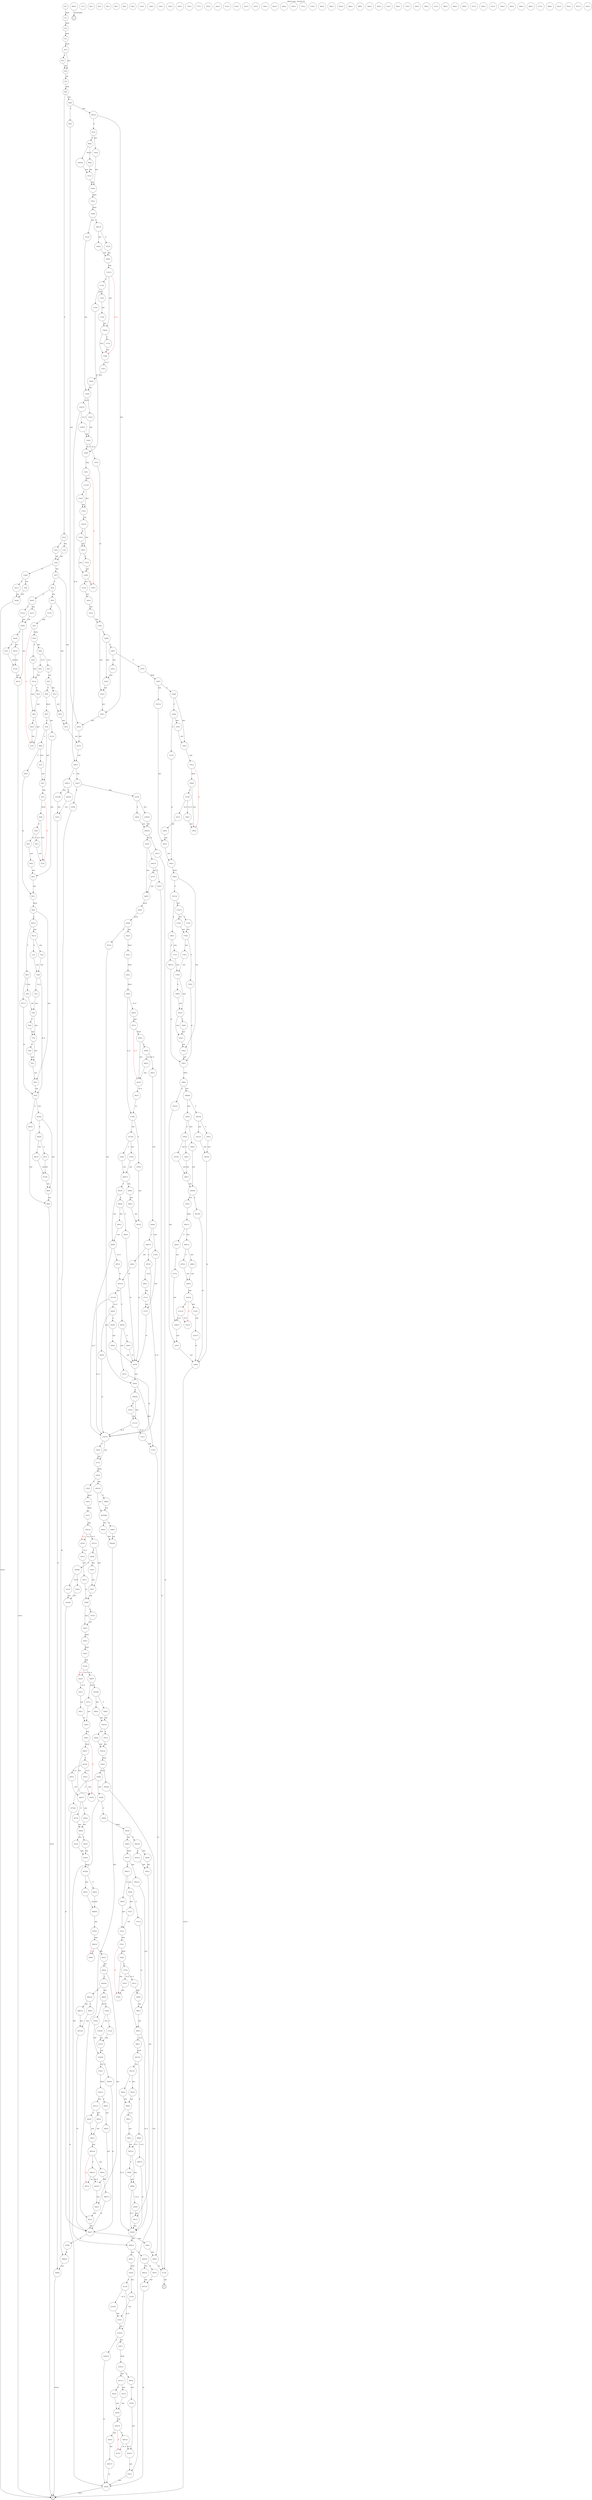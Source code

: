 digraph finite_state_machine {
    label = "allium.wasm - function 34"
    labelloc =  t
    labelfontsize = 16
    labelfontcolor = black
    labelfontname = "Helvetica"
    node [shape = doublecircle]; E U R ;
node [shape=circle, fontcolor=black, style="", label="0(1)"]0
node [shape=circle, fontcolor=black, style="", label="1(1)"]1
node [shape=circle, fontcolor=black, style="", label="2(1)"]2
node [shape=circle, fontcolor=black, style="", label="3(1)"]3
node [shape=circle, fontcolor=black, style="", label="4(10)"]4
node [shape=circle, fontcolor=black, style="", label="5(3)"]5
node [shape=circle, fontcolor=black, style="", label="6(2)"]6
node [shape=circle, fontcolor=black, style="", label="7(2)"]7
node [shape=circle, fontcolor=black, style="", label="8(4)"]8
node [shape=circle, fontcolor=black, style="", label="9(14)"]9
node [shape=circle, fontcolor=black, style="", label="10(2)"]10
node [shape=circle, fontcolor=black, style="", label="11(2)"]11
node [shape=circle, fontcolor=black, style="", label="12(9)"]12
node [shape=circle, fontcolor=black, style="", label="13(28)"]13
node [shape=circle, fontcolor=black, style="", label="14(11)"]14
node [shape=circle, fontcolor=black, style="", label="15(9)"]15
node [shape=circle, fontcolor=black, style="", label="16(26)"]16
node [shape=circle, fontcolor=black, style="", label="17(1)"]17
node [shape=circle, fontcolor=black, style="", label="18(7)"]18
node [shape=circle, fontcolor=black, style="", label="19(2)"]19
node [shape=circle, fontcolor=black, style="", label="20(91)"]20
node [shape=circle, fontcolor=black, style="", label="21(12)"]21
node [shape=circle, fontcolor=black, style="", label="22(11)"]22
node [shape=circle, fontcolor=black, style="", label="23(29)"]23
node [shape=circle, fontcolor=black, style="", label="24(20)"]24
node [shape=circle, fontcolor=black, style="", label="25(7)"]25
node [shape=circle, fontcolor=black, style="", label="26(12)"]26
node [shape=circle, fontcolor=black, style="", label="27(18)"]27
node [shape=circle, fontcolor=black, style="", label="28(12)"]28
node [shape=circle, fontcolor=black, style="", label="29(1)"]29
node [shape=circle, fontcolor=black, style="", label="30(5)"]30
node [shape=circle, fontcolor=black, style="", label="31(75)"]31
node [shape=circle, fontcolor=black, style="", label="32(1)"]32
node [shape=circle, fontcolor=black, style="", label="33(5)"]33
node [shape=circle, fontcolor=black, style="", label="34(3)"]34
node [shape=circle, fontcolor=black, style="", label="35(6)"]35
node [shape=circle, fontcolor=black, style="", label="36(1)"]36
node [shape=circle, fontcolor=black, style="", label="37(13)"]37
node [shape=circle, fontcolor=black, style="", label="38(3)"]38
node [shape=circle, fontcolor=black, style="", label="39(2)"]39
node [shape=circle, fontcolor=black, style="", label="40(3)"]40
node [shape=circle, fontcolor=black, style="", label="41(3)"]41
node [shape=circle, fontcolor=black, style="", label="42(1)"]42
node [shape=circle, fontcolor=black, style="", label="43(1)"]43
node [shape=circle, fontcolor=black, style="", label="44(7)"]44
node [shape=circle, fontcolor=black, style="", label="45(5)"]45
node [shape=circle, fontcolor=black, style="", label="46(7)"]46
node [shape=circle, fontcolor=black, style="", label="47(9)"]47
node [shape=circle, fontcolor=black, style="", label="48(9)"]48
node [shape=circle, fontcolor=black, style="", label="49(3)"]49
node [shape=circle, fontcolor=black, style="", label="50(1)"]50
node [shape=circle, fontcolor=black, style="", label="51(1)"]51
node [shape=circle, fontcolor=black, style="", label="52(1)"]52
node [shape=circle, fontcolor=black, style="", label="53(1)"]53
node [shape=circle, fontcolor=black, style="", label="54(9)"]54
node [shape=circle, fontcolor=black, style="", label="55(9)"]55
node [shape=circle, fontcolor=black, style="", label="56(1)"]56
node [shape=circle, fontcolor=black, style="", label="57(5)"]57
node [shape=circle, fontcolor=black, style="", label="58(1)"]58
node [shape=circle, fontcolor=black, style="", label="59(1)"]59
node [shape=circle, fontcolor=black, style="", label="60(5)"]60
node [shape=circle, fontcolor=black, style="", label="61(12)"]61
node [shape=circle, fontcolor=black, style="", label="62(1)"]62
node [shape=circle, fontcolor=black, style="", label="63(1)"]63
node [shape=circle, fontcolor=black, style="", label="64(2)"]64
node [shape=circle, fontcolor=black, style="", label="65(14)"]65
node [shape=circle, fontcolor=black, style="", label="66(7)"]66
node [shape=circle, fontcolor=black, style="", label="67(11)"]67
node [shape=circle, fontcolor=black, style="", label="68(1)"]68
node [shape=circle, fontcolor=black, style="", label="69(1)"]69
node [shape=circle, fontcolor=black, style="", label="70(13)"]70
node [shape=circle, fontcolor=black, style="", label="71(2)"]71
node [shape=circle, fontcolor=black, style="", label="72(2)"]72
node [shape=circle, fontcolor=black, style="", label="73(6)"]73
node [shape=circle, fontcolor=black, style="", label="74(1)"]74
node [shape=circle, fontcolor=black, style="", label="75(9)"]75
node [shape=circle, fontcolor=black, style="", label="76(9)"]76
node [shape=circle, fontcolor=black, style="", label="77(5)"]77
node [shape=circle, fontcolor=black, style="", label="78(9)"]78
node [shape=circle, fontcolor=black, style="", label="79(1)"]79
node [shape=circle, fontcolor=black, style="", label="80(1)"]80
node [shape=circle, fontcolor=black, style="", label="81(4)"]81
node [shape=circle, fontcolor=black, style="", label="82(23)"]82
node [shape=circle, fontcolor=black, style="", label="83(20)"]83
node [shape=circle, fontcolor=black, style="", label="84(20)"]84
node [shape=circle, fontcolor=black, style="", label="85(7)"]85
node [shape=circle, fontcolor=black, style="", label="86(12)"]86
node [shape=circle, fontcolor=black, style="", label="87(18)"]87
node [shape=circle, fontcolor=black, style="", label="88(9)"]88
node [shape=circle, fontcolor=black, style="", label="89(6)"]89
node [shape=circle, fontcolor=black, style="", label="90(1)"]90
node [shape=circle, fontcolor=black, style="", label="91(1)"]91
node [shape=circle, fontcolor=black, style="", label="92(1)"]92
node [shape=circle, fontcolor=black, style="", label="93(1)"]93
node [shape=circle, fontcolor=black, style="", label="94(4)"]94
node [shape=circle, fontcolor=black, style="", label="95(3)"]95
node [shape=circle, fontcolor=black, style="", label="96(12)"]96
node [shape=circle, fontcolor=black, style="", label="97(5)"]97
node [shape=circle, fontcolor=black, style="", label="98(4)"]98
node [shape=circle, fontcolor=black, style="", label="99(2)"]99
node [shape=circle, fontcolor=black, style="", label="100(52)"]100
node [shape=circle, fontcolor=black, style="", label="101(1)"]101
node [shape=circle, fontcolor=black, style="", label="102(2)"]102
node [shape=circle, fontcolor=black, style="", label="103(6)"]103
node [shape=circle, fontcolor=black, style="", label="104(1)"]104
node [shape=circle, fontcolor=black, style="", label="105(9)"]105
node [shape=circle, fontcolor=black, style="", label="106(13)"]106
node [shape=circle, fontcolor=black, style="", label="107(2)"]107
node [shape=circle, fontcolor=black, style="", label="108(2)"]108
node [shape=circle, fontcolor=black, style="", label="109(5)"]109
node [shape=circle, fontcolor=black, style="", label="110(11)"]110
node [shape=circle, fontcolor=black, style="", label="111(2)"]111
node [shape=circle, fontcolor=black, style="", label="112(4)"]112
node [shape=circle, fontcolor=black, style="", label="113(5)"]113
node [shape=circle, fontcolor=black, style="", label="114(1)"]114
node [shape=circle, fontcolor=black, style="", label="115(2)"]115
node [shape=circle, fontcolor=black, style="", label="116(22)"]116
node [shape=circle, fontcolor=black, style="", label="117(3)"]117
node [shape=circle, fontcolor=black, style="", label="118(6)"]118
node [shape=circle, fontcolor=black, style="", label="119(1)"]119
node [shape=circle, fontcolor=black, style="", label="120(2)"]120
node [shape=circle, fontcolor=black, style="", label="121(2)"]121
node [shape=circle, fontcolor=black, style="", label="122(5)"]122
node [shape=circle, fontcolor=black, style="", label="123(2)"]123
node [shape=circle, fontcolor=black, style="", label="124(13)"]124
node [shape=circle, fontcolor=black, style="", label="125(67)"]125
node [shape=circle, fontcolor=black, style="", label="126(2)"]126
node [shape=circle, fontcolor=black, style="", label="127(3)"]127
node [shape=circle, fontcolor=black, style="", label="128(1)"]128
node [shape=circle, fontcolor=black, style="", label="129(5)"]129
node [shape=circle, fontcolor=black, style="", label="130(1)"]130
node [shape=circle, fontcolor=black, style="", label="131(10)"]131
node [shape=circle, fontcolor=black, style="", label="132(5)"]132
node [shape=circle, fontcolor=black, style="", label="133(2)"]133
node [shape=circle, fontcolor=black, style="", label="134(10)"]134
node [shape=circle, fontcolor=black, style="", label="135(3)"]135
node [shape=circle, fontcolor=black, style="", label="136(3)"]136
node [shape=circle, fontcolor=black, style="", label="137(3)"]137
node [shape=circle, fontcolor=black, style="", label="138(2)"]138
node [shape=circle, fontcolor=black, style="", label="139(7)"]139
node [shape=circle, fontcolor=black, style="", label="140(1)"]140
node [shape=circle, fontcolor=black, style="", label="141(4)"]141
node [shape=circle, fontcolor=black, style="", label="142(2)"]142
node [shape=circle, fontcolor=black, style="", label="143(1)"]143
node [shape=circle, fontcolor=black, style="", label="144(2)"]144
node [shape=circle, fontcolor=black, style="", label="145(8)"]145
node [shape=circle, fontcolor=black, style="", label="146(7)"]146
node [shape=circle, fontcolor=black, style="", label="147(5)"]147
node [shape=circle, fontcolor=black, style="", label="148(7)"]148
node [shape=circle, fontcolor=black, style="", label="149(9)"]149
node [shape=circle, fontcolor=black, style="", label="150(9)"]150
node [shape=circle, fontcolor=black, style="", label="151(3)"]151
node [shape=circle, fontcolor=black, style="", label="152(1)"]152
node [shape=circle, fontcolor=black, style="", label="153(1)"]153
node [shape=circle, fontcolor=black, style="", label="154(1)"]154
node [shape=circle, fontcolor=black, style="", label="155(1)"]155
node [shape=circle, fontcolor=black, style="", label="156(9)"]156
node [shape=circle, fontcolor=black, style="", label="157(9)"]157
node [shape=circle, fontcolor=black, style="", label="158(1)"]158
node [shape=circle, fontcolor=black, style="", label="159(5)"]159
node [shape=circle, fontcolor=black, style="", label="160(1)"]160
node [shape=circle, fontcolor=black, style="", label="161(1)"]161
node [shape=circle, fontcolor=black, style="", label="162(5)"]162
node [shape=circle, fontcolor=black, style="", label="163(12)"]163
node [shape=circle, fontcolor=black, style="", label="164(1)"]164
node [shape=circle, fontcolor=black, style="", label="165(1)"]165
node [shape=circle, fontcolor=black, style="", label="166(2)"]166
node [shape=circle, fontcolor=black, style="", label="167(14)"]167
node [shape=circle, fontcolor=black, style="", label="168(7)"]168
node [shape=circle, fontcolor=black, style="", label="169(12)"]169
node [shape=circle, fontcolor=black, style="", label="170(1)"]170
node [shape=circle, fontcolor=black, style="", label="171(1)"]171
node [shape=circle, fontcolor=black, style="", label="172(13)"]172
node [shape=circle, fontcolor=black, style="", label="173(2)"]173
node [shape=circle, fontcolor=black, style="", label="174(2)"]174
node [shape=circle, fontcolor=black, style="", label="175(6)"]175
node [shape=circle, fontcolor=black, style="", label="176(3)"]176
node [shape=circle, fontcolor=black, style="", label="177(1)"]177
node [shape=circle, fontcolor=black, style="", label="178(1)"]178
node [shape=circle, fontcolor=black, style="", label="179(9)"]179
node [shape=circle, fontcolor=black, style="", label="180(9)"]180
node [shape=circle, fontcolor=black, style="", label="181(5)"]181
node [shape=circle, fontcolor=black, style="", label="182(9)"]182
node [shape=circle, fontcolor=black, style="", label="183(1)"]183
node [shape=circle, fontcolor=black, style="", label="184(3)"]184
node [shape=circle, fontcolor=black, style="", label="185(1)"]185
node [shape=circle, fontcolor=black, style="", label="186(4)"]186
node [shape=circle, fontcolor=black, style="", label="187(23)"]187
node [shape=circle, fontcolor=black, style="", label="188(26)"]188
node [shape=circle, fontcolor=black, style="", label="189(16)"]189
node [shape=circle, fontcolor=black, style="", label="190(7)"]190
node [shape=circle, fontcolor=black, style="", label="191(12)"]191
node [shape=circle, fontcolor=black, style="", label="192(18)"]192
node [shape=circle, fontcolor=black, style="", label="193(1)"]193
node [shape=circle, fontcolor=black, style="", label="194(5)"]194
node [shape=circle, fontcolor=black, style="", label="195(4)"]195
node [shape=circle, fontcolor=black, style="", label="196(2)"]196
node [shape=circle, fontcolor=black, style="", label="197(52)"]197
node [shape=circle, fontcolor=black, style="", label="198(1)"]198
node [shape=circle, fontcolor=black, style="", label="199(2)"]199
node [shape=circle, fontcolor=black, style="", label="200(29)"]200
node [shape=circle, fontcolor=black, style="", label="201(23)"]201
node [shape=circle, fontcolor=black, style="", label="202(1)"]202
node [shape=circle, fontcolor=black, style="", label="203(1)"]203
node [shape=circle, fontcolor=black, style="", label="204(11)"]204
node [shape=circle, fontcolor=black, style="", label="205(2)"]205
node [shape=circle, fontcolor=black, style="", label="206(11)"]206
node [shape=circle, fontcolor=black, style="", label="207(2)"]207
node [shape=circle, fontcolor=black, style="", label="208(2)"]208
node [shape=circle, fontcolor=black, style="", label="209(3)"]209
node [shape=circle, fontcolor=black, style="", label="210(14)"]210
node [shape=circle, fontcolor=black, style="", label="211(12)"]211
node [shape=circle, fontcolor=black, style="", label="212(3)"]212
node [shape=circle, fontcolor=black, style="", label="213(1)"]213
node [shape=circle, fontcolor=black, style="", label="214(1)"]214
node [shape=circle, fontcolor=black, style="", label="215(17)"]215
node [shape=circle, fontcolor=black, style="", label="216(1)"]216
node [shape=circle, fontcolor=black, style="", label="217(2)"]217
node [shape=circle, fontcolor=black, style="", label="218(27)"]218
node [shape=circle, fontcolor=black, style="", label="219(1)"]219
node [shape=circle, fontcolor=black, style="", label="220(6)"]220
node [shape=circle, fontcolor=black, style="", label="221(1)"]221
node [shape=circle, fontcolor=black, style="", label="222(1)"]222
node [shape=circle, fontcolor=black, style="", label="223(1)"]223
node [shape=circle, fontcolor=black, style="", label="224(1)"]224
node [shape=circle, fontcolor=black, style="", label="225(1)"]225
node [shape=circle, fontcolor=black, style="", label="226(1)"]226
node [shape=circle, fontcolor=black, style="", label="227(1)"]227
node [shape=circle, fontcolor=black, style="", label="228(7)"]228
node [shape=circle, fontcolor=black, style="", label="229(11)"]229
node [shape=circle, fontcolor=black, style="", label="230(30)"]230
node [shape=circle, fontcolor=black, style="", label="231(28)"]231
node [shape=circle, fontcolor=black, style="", label="232(1)"]232
node [shape=circle, fontcolor=black, style="", label="233(1)"]233
node [shape=circle, fontcolor=black, style="", label="234(7)"]234
node [shape=circle, fontcolor=black, style="", label="235(8)"]235
node [shape=circle, fontcolor=black, style="", label="236(1)"]236
node [shape=circle, fontcolor=black, style="", label="237(4)"]237
node [shape=circle, fontcolor=black, style="", label="238(4)"]238
node [shape=circle, fontcolor=black, style="", label="239(34)"]239
node [shape=circle, fontcolor=black, style="", label="240(16)"]240
node [shape=circle, fontcolor=black, style="", label="241(1)"]241
node [shape=circle, fontcolor=black, style="", label="242(1)"]242
node [shape=circle, fontcolor=black, style="", label="243(5)"]243
node [shape=circle, fontcolor=black, style="", label="244(14)"]244
node [shape=circle, fontcolor=black, style="", label="245(1)"]245
node [shape=circle, fontcolor=black, style="", label="246(1)"]246
node [shape=circle, fontcolor=black, style="", label="247(1)"]247
node [shape=circle, fontcolor=black, style="", label="248(5)"]248
node [shape=circle, fontcolor=black, style="", label="249(1)"]249
node [shape=circle, fontcolor=black, style="", label="250(6)"]250
node [shape=circle, fontcolor=black, style="", label="251(3)"]251
node [shape=circle, fontcolor=black, style="", label="252(1)"]252
node [shape=circle, fontcolor=black, style="", label="253(1)"]253
node [shape=circle, fontcolor=black, style="", label="254(1)"]254
node [shape=circle, fontcolor=black, style="", label="255(6)"]255
node [shape=circle, fontcolor=black, style="", label="256(3)"]256
node [shape=circle, fontcolor=black, style="", label="257(1)"]257
node [shape=circle, fontcolor=black, style="", label="258(7)"]258
node [shape=circle, fontcolor=black, style="", label="259(8)"]259
node [shape=circle, fontcolor=black, style="", label="260(1)"]260
node [shape=circle, fontcolor=black, style="", label="261(5)"]261
node [shape=circle, fontcolor=black, style="", label="262(1)"]262
node [shape=circle, fontcolor=black, style="", label="263(1)"]263
node [shape=circle, fontcolor=black, style="", label="264(1)"]264
node [shape=circle, fontcolor=black, style="", label="265(9)"]265
node [shape=circle, fontcolor=black, style="", label="266(12)"]266
node [shape=circle, fontcolor=black, style="", label="267(4)"]267
node [shape=circle, fontcolor=black, style="", label="268(1)"]268
node [shape=circle, fontcolor=black, style="", label="269(1)"]269
node [shape=circle, fontcolor=black, style="", label="270(1)"]270
node [shape=circle, fontcolor=black, style="", label="271(1)"]271
node [shape=circle, fontcolor=black, style="", label="272(3)"]272
node [shape=circle, fontcolor=black, style="", label="273(1)"]273
node [shape=circle, fontcolor=black, style="", label="274(1)"]274
node [shape=circle, fontcolor=black, style="", label="275(6)"]275
node [shape=circle, fontcolor=black, style="", label="276(2)"]276
node [shape=circle, fontcolor=black, style="", label="277(20)"]277
node [shape=circle, fontcolor=black, style="", label="278(2)"]278
node [shape=circle, fontcolor=black, style="", label="279(2)"]279
node [shape=circle, fontcolor=black, style="", label="280(17)"]280
node [shape=circle, fontcolor=black, style="", label="281(5)"]281
node [shape=circle, fontcolor=black, style="", label="282(8)"]282
node [shape=circle, fontcolor=black, style="", label="283(3)"]283
node [shape=circle, fontcolor=black, style="", label="284(1)"]284
node [shape=circle, fontcolor=black, style="", label="285(1)"]285
node [shape=circle, fontcolor=black, style="", label="286(6)"]286
node [shape=circle, fontcolor=black, style="", label="287(3)"]287
node [shape=circle, fontcolor=black, style="", label="288(1)"]288
node [shape=circle, fontcolor=black, style="", label="289(2)"]289
node [shape=circle, fontcolor=black, style="", label="290(1)"]290
node [shape=circle, fontcolor=black, style="", label="291(2)"]291
node [shape=circle, fontcolor=black, style="", label="292(1)"]292
node [shape=circle, fontcolor=black, style="", label="293(13)"]293
node [shape=circle, fontcolor=black, style="", label="294(4)"]294
node [shape=circle, fontcolor=black, style="", label="295(3)"]295
node [shape=circle, fontcolor=black, style="", label="296(1)"]296
node [shape=circle, fontcolor=black, style="", label="297(1)"]297
node [shape=circle, fontcolor=black, style="", label="298(1)"]298
node [shape=circle, fontcolor=black, style="", label="299(1)"]299
node [shape=circle, fontcolor=black, style="", label="300(1)"]300
node [shape=circle, fontcolor=black, style="", label="301(16)"]301
node [shape=circle, fontcolor=black, style="", label="302(9)"]302
node [shape=circle, fontcolor=black, style="", label="303(5)"]303
node [shape=circle, fontcolor=black, style="", label="304(5)"]304
node [shape=circle, fontcolor=black, style="", label="305(1)"]305
node [shape=circle, fontcolor=black, style="", label="306(2)"]306
node [shape=circle, fontcolor=black, style="", label="307(9)"]307
node [shape=circle, fontcolor=black, style="", label="308(4)"]308
node [shape=circle, fontcolor=black, style="", label="309(26)"]309
node [shape=circle, fontcolor=black, style="", label="310(3)"]310
node [shape=circle, fontcolor=black, style="", label="311(13)"]311
node [shape=circle, fontcolor=black, style="", label="312(1)"]312
node [shape=circle, fontcolor=black, style="", label="313(1)"]313
node [shape=circle, fontcolor=black, style="", label="314(1)"]314
node [shape=circle, fontcolor=black, style="", label="315(15)"]315
node [shape=circle, fontcolor=black, style="", label="316(5)"]316
node [shape=circle, fontcolor=black, style="", label="317(1)"]317
node [shape=circle, fontcolor=black, style="", label="318(5)"]318
node [shape=circle, fontcolor=black, style="", label="319(3)"]319
node [shape=circle, fontcolor=black, style="", label="320(1)"]320
node [shape=circle, fontcolor=black, style="", label="321(1)"]321
node [shape=circle, fontcolor=black, style="", label="322(12)"]322
node [shape=circle, fontcolor=black, style="", label="323(5)"]323
node [shape=circle, fontcolor=black, style="", label="324(1)"]324
node [shape=circle, fontcolor=black, style="", label="325(1)"]325
node [shape=circle, fontcolor=black, style="", label="326(1)"]326
node [shape=circle, fontcolor=black, style="", label="327(11)"]327
node [shape=circle, fontcolor=black, style="", label="328(8)"]328
node [shape=circle, fontcolor=black, style="", label="329(28)"]329
node [shape=circle, fontcolor=black, style="", label="330(2)"]330
node [shape=circle, fontcolor=black, style="", label="331(3)"]331
node [shape=circle, fontcolor=black, style="", label="332(29)"]332
node [shape=circle, fontcolor=black, style="", label="333(1)"]333
node [shape=circle, fontcolor=black, style="", label="334(1)"]334
node [shape=circle, fontcolor=black, style="", label="335(1)"]335
node [shape=circle, fontcolor=black, style="", label="336(6)"]336
node [shape=circle, fontcolor=black, style="", label="337(5)"]337
node [shape=circle, fontcolor=black, style="", label="338(7)"]338
node [shape=circle, fontcolor=black, style="", label="339(1)"]339
node [shape=circle, fontcolor=black, style="", label="340(1)"]340
node [shape=circle, fontcolor=black, style="", label="341(6)"]341
node [shape=circle, fontcolor=black, style="", label="342(5)"]342
node [shape=circle, fontcolor=black, style="", label="343(1)"]343
node [shape=circle, fontcolor=black, style="", label="344(1)"]344
node [shape=circle, fontcolor=black, style="", label="345(1)"]345
node [shape=circle, fontcolor=black, style="", label="346(7)"]346
node [shape=circle, fontcolor=black, style="", label="347(38)"]347
node [shape=circle, fontcolor=black, style="", label="348(2)"]348
node [shape=circle, fontcolor=black, style="", label="349(2)"]349
node [shape=circle, fontcolor=black, style="", label="350(10)"]350
node [shape=circle, fontcolor=black, style="", label="351(2)"]351
node [shape=circle, fontcolor=black, style="", label="352(2)"]352
node [shape=circle, fontcolor=black, style="", label="353(14)"]353
node [shape=circle, fontcolor=black, style="", label="354(4)"]354
node [shape=circle, fontcolor=black, style="", label="355(20)"]355
node [shape=circle, fontcolor=black, style="", label="356(6)"]356
node [shape=circle, fontcolor=black, style="", label="357(26)"]357
node [shape=circle, fontcolor=black, style="", label="358(1)"]358
node [shape=circle, fontcolor=black, style="", label="359(9)"]359
node [shape=circle, fontcolor=black, style="", label="360(9)"]360
node [shape=circle, fontcolor=black, style="", label="361(4)"]361
node [shape=circle, fontcolor=black, style="", label="362(10)"]362
node [shape=circle, fontcolor=black, style="", label="363(13)"]363
node [shape=circle, fontcolor=black, style="", label="364(9)"]364
node [shape=circle, fontcolor=black, style="", label="365(1)"]365
node [shape=circle, fontcolor=black, style="", label="366(5)"]366
node [shape=circle, fontcolor=black, style="", label="367(7)"]367
node [shape=circle, fontcolor=black, style="", label="368(11)"]368
node [shape=circle, fontcolor=black, style="", label="369(3)"]369
node [shape=circle, fontcolor=black, style="", label="370(6)"]370
node [shape=circle, fontcolor=black, style="", label="371(3)"]371
node [shape=circle, fontcolor=black, style="", label="372(1)"]372
node [shape=circle, fontcolor=black, style="", label="373(1)"]373
node [shape=circle, fontcolor=black, style="", label="374(1)"]374
node [shape=circle, fontcolor=black, style="", label="375(1)"]375
node [shape=circle, fontcolor=black, style="", label="376(9)"]376
node [shape=circle, fontcolor=black, style="", label="377(9)"]377
node [shape=circle, fontcolor=black, style="", label="378(1)"]378
node [shape=circle, fontcolor=black, style="", label="379(5)"]379
node [shape=circle, fontcolor=black, style="", label="380(1)"]380
node [shape=circle, fontcolor=black, style="", label="381(1)"]381
node [shape=circle, fontcolor=black, style="", label="382(5)"]382
node [shape=circle, fontcolor=black, style="", label="383(12)"]383
node [shape=circle, fontcolor=black, style="", label="384(1)"]384
node [shape=circle, fontcolor=black, style="", label="385(3)"]385
node [shape=circle, fontcolor=black, style="", label="386(1)"]386
node [shape=circle, fontcolor=black, style="", label="387(14)"]387
node [shape=circle, fontcolor=black, style="", label="388(6)"]388
node [shape=circle, fontcolor=black, style="", label="389(13)"]389
node [shape=circle, fontcolor=black, style="", label="390(1)"]390
node [shape=circle, fontcolor=black, style="", label="391(13)"]391
node [shape=circle, fontcolor=black, style="", label="392(2)"]392
node [shape=circle, fontcolor=black, style="", label="393(2)"]393
node [shape=circle, fontcolor=black, style="", label="394(6)"]394
node [shape=circle, fontcolor=black, style="", label="395(1)"]395
node [shape=circle, fontcolor=black, style="", label="396(1)"]396
node [shape=circle, fontcolor=black, style="", label="397(12)"]397
node [shape=circle, fontcolor=black, style="", label="398(9)"]398
node [shape=circle, fontcolor=black, style="", label="399(6)"]399
node [shape=circle, fontcolor=black, style="", label="400(9)"]400
node [shape=circle, fontcolor=black, style="", label="401(1)"]401
node [shape=circle, fontcolor=black, style="", label="402(9)"]402
node [shape=circle, fontcolor=black, style="", label="403(31)"]403
node [shape=circle, fontcolor=black, style="", label="404(16)"]404
node [shape=circle, fontcolor=black, style="", label="405(7)"]405
node [shape=circle, fontcolor=black, style="", label="406(12)"]406
node [shape=circle, fontcolor=black, style="", label="407(18)"]407
node [shape=circle, fontcolor=black, style="", label="408(1)"]408
node [shape=circle, fontcolor=black, style="", label="409(1)"]409
node [shape=circle, fontcolor=black, style="", label="410(5)"]410
node [shape=circle, fontcolor=black, style="", label="411(5)"]411
node [shape=circle, fontcolor=black, style="", label="412(53)"]412
node [shape=circle, fontcolor=black, style="", label="413(2)"]413
node [shape=circle, fontcolor=black, style="", label="414(1)"]414
node [shape=circle, fontcolor=black, style="", label="415(32)"]415
node [shape=circle, fontcolor=black, style="", label="416(23)"]416
node [shape=circle, fontcolor=black, style="", label="417(1)"]417
node [shape=circle, fontcolor=black, style="", label="418(1)"]418
node [shape=circle, fontcolor=black, style="", label="419(11)"]419
node [shape=circle, fontcolor=black, style="", label="420(2)"]420
node [shape=circle, fontcolor=black, style="", label="421(11)"]421
node [shape=circle, fontcolor=black, style="", label="422(2)"]422
node [shape=circle, fontcolor=black, style="", label="423(2)"]423
node [shape=circle, fontcolor=black, style="", label="424(3)"]424
node [shape=circle, fontcolor=black, style="", label="425(14)"]425
node [shape=circle, fontcolor=black, style="", label="426(12)"]426
node [shape=circle, fontcolor=black, style="", label="427(3)"]427
node [shape=circle, fontcolor=black, style="", label="428(1)"]428
node [shape=circle, fontcolor=black, style="", label="429(1)"]429
node [shape=circle, fontcolor=black, style="", label="430(17)"]430
node [shape=circle, fontcolor=black, style="", label="431(1)"]431
node [shape=circle, fontcolor=black, style="", label="432(2)"]432
node [shape=circle, fontcolor=black, style="", label="433(27)"]433
node [shape=circle, fontcolor=black, style="", label="434(1)"]434
node [shape=circle, fontcolor=black, style="", label="435(6)"]435
node [shape=circle, fontcolor=black, style="", label="436(1)"]436
node [shape=circle, fontcolor=black, style="", label="437(1)"]437
node [shape=circle, fontcolor=black, style="", label="438(3)"]438
node [shape=circle, fontcolor=black, style="", label="439(1)"]439
node [shape=circle, fontcolor=black, style="", label="440(7)"]440
node [shape=circle, fontcolor=black, style="", label="441(9)"]441
node [shape=circle, fontcolor=black, style="", label="442(1)"]442
node [shape=circle, fontcolor=black, style="", label="443(5)"]443
node [shape=circle, fontcolor=black, style="", label="444(1)"]444
node [shape=circle, fontcolor=black, style="", label="445(1)"]445
node [shape=circle, fontcolor=black, style="", label="446(17)"]446
node [shape=circle, fontcolor=black, style="", label="447(2)"]447
node [shape=circle, fontcolor=black, style="", label="448(2)"]448
node [shape=circle, fontcolor=black, style="", label="449(8)"]449
node [shape=circle, fontcolor=black, style="", label="450(3)"]450
node [shape=circle, fontcolor=black, style="", label="451(2)"]451
node [shape=circle, fontcolor=black, style="", label="452(4)"]452
node [shape=circle, fontcolor=black, style="", label="453(24)"]453
node [shape=circle, fontcolor=black, style="", label="454(2)"]454
node [shape=circle, fontcolor=black, style="", label="455(3)"]455
node [shape=circle, fontcolor=black, style="", label="456(65)"]456
node [shape=circle, fontcolor=black, style="", label="457(2)"]457
node [shape=circle, fontcolor=black, style="", label="458(13)"]458
node [shape=circle, fontcolor=black, style="", label="459(3)"]459
node [shape=circle, fontcolor=black, style="", label="460(1)"]460
node [shape=circle, fontcolor=black, style="", label="461(1)"]461
node [shape=circle, fontcolor=black, style="", label="462(4)"]462
node [shape=circle, fontcolor=black, style="", label="463(29)"]463
node [shape=circle, fontcolor=black, style="", label="464(16)"]464
node [shape=circle, fontcolor=black, style="", label="465(7)"]465
node [shape=circle, fontcolor=black, style="", label="466(12)"]466
node [shape=circle, fontcolor=black, style="", label="467(18)"]467
node [shape=circle, fontcolor=black, style="", label="468(1)"]468
node [shape=circle, fontcolor=black, style="", label="469(5)"]469
node [shape=circle, fontcolor=black, style="", label="470(4)"]470
node [shape=circle, fontcolor=black, style="", label="471(2)"]471
node [shape=circle, fontcolor=black, style="", label="472(52)"]472
node [shape=circle, fontcolor=black, style="", label="473(1)"]473
node [shape=circle, fontcolor=black, style="", label="474(2)"]474
node [shape=circle, fontcolor=black, style="", label="475(29)"]475
node [shape=circle, fontcolor=black, style="", label="476(23)"]476
node [shape=circle, fontcolor=black, style="", label="477(1)"]477
node [shape=circle, fontcolor=black, style="", label="478(1)"]478
node [shape=circle, fontcolor=black, style="", label="479(11)"]479
node [shape=circle, fontcolor=black, style="", label="480(2)"]480
node [shape=circle, fontcolor=black, style="", label="481(11)"]481
node [shape=circle, fontcolor=black, style="", label="482(2)"]482
node [shape=circle, fontcolor=black, style="", label="483(2)"]483
node [shape=circle, fontcolor=black, style="", label="484(3)"]484
node [shape=circle, fontcolor=black, style="", label="485(14)"]485
node [shape=circle, fontcolor=black, style="", label="486(12)"]486
node [shape=circle, fontcolor=black, style="", label="487(3)"]487
node [shape=circle, fontcolor=black, style="", label="488(1)"]488
node [shape=circle, fontcolor=black, style="", label="489(1)"]489
node [shape=circle, fontcolor=black, style="", label="490(17)"]490
node [shape=circle, fontcolor=black, style="", label="491(1)"]491
node [shape=circle, fontcolor=black, style="", label="492(2)"]492
node [shape=circle, fontcolor=black, style="", label="493(27)"]493
node [shape=circle, fontcolor=black, style="", label="494(1)"]494
node [shape=circle, fontcolor=black, style="", label="495(10)"]495
node [shape=circle, fontcolor=black, style="", label="496(5)"]496
node [shape=circle, fontcolor=black, style="", label="497(298)"]497
node [shape=circle, fontcolor=black, style="", label="498(2)"]498
node [shape=circle, fontcolor=black, style="", label="499(3)"]499
node [shape=circle, fontcolor=black, style="", label="500(29)"]500
node [shape=circle, fontcolor=black, style="", label="501(1)"]501
node [shape=circle, fontcolor=black, style="", label="502(7)"]502
node [shape=circle, fontcolor=black, style="", label="503(8)"]503
node [shape=circle, fontcolor=black, style="", label="504(1)"]504
node [shape=circle, fontcolor=black, style="", label="505(1)"]505
node [shape=circle, fontcolor=black, style="", label="506(5)"]506
node [shape=circle, fontcolor=black, style="", label="507(1)"]507
node [shape=circle, fontcolor=black, style="", label="508(23)"]508
node [shape=circle, fontcolor=black, style="", label="509(6)"]509
node [shape=circle, fontcolor=black, style="", label="510(1)"]510
node [shape=circle, fontcolor=black, style="", label="511(4)"]511
node [shape=circle, fontcolor=black, style="", label="E"]E
node [shape=circle, fontcolor=black, style="", label="R"]R
node [shape=circle, fontcolor=black, style="", label="U"]U
    0 -> 1[label="block"];
    1 -> 2[label="block"];
    2 -> 3[label="block"];
    3 -> 4[label="block"];
    4 -> 5[label="if"];
    4 -> 6[label="else"];
    5 -> 6[label="end"];
    6 -> 7[label="end"];
    7 -> 8[label="block"];
    8 -> 9[label="if"];
    8 -> 94[label="else"];
    9 -> 10[label="if"];
    9 -> 11[label="else"];
    10 -> 12[label="end"];
    11 -> 12[label="end"];
    12 -> 13[label="if"];
    12 -> 18[label="else"];
    13 -> 14[label="if"];
    13 -> 15[label="else"];
    14 -> 16[label="end"];
    15 -> 16[label="end"];
    16 -> R[label="return"];
    18 -> 19[label="if"];
    18 -> 93[label="else"];
    19 -> 20[label="if"];
    19 -> 30[label="else"];
    20 -> 21[label="if"];
    20 -> 22[label="else"];
    21 -> 23[label="end"];
    22 -> 23[label="end"];
    23 -> 24[label="if"];
    23 -> 28[label="else"];
    24 -> 25[label="if"];
    24 -> 26[label="else"];
    25 -> 27[label="end"];
    26 -> 27[label="end"];
    27 -> 28[label="end"];
    28 -> R[label="return"];
    30 -> 31[label="if"];
    30 -> 92[label="else"];
    31 -> 32[label="loop"];
    32 -> 33[label="block"];
    33 -> 34[label="if"];
    33 -> 35[label="else"];
    34 -> 37[label="end"];
    35 -> 36[label="~br_if"];
    35 -> 43[label="br_if"];
    36 -> 37[label="end"];
    37 -> 38[label="if"];
    37 -> 39[label="else"];
    38 -> 39[label="end"];
    39 -> 40[label="if"];
    39 -> 41[label="else"];
    40 -> 41[label="end"];
    41 -> 32[color="red" dir=back fontcolor="red" label="br"];
    43 -> 44[label="end"];
    44 -> 45[label="if"];
    44 -> 91[label="else"];
    45 -> 46[label="block"];
    46 -> 47[label="if"];
    46 -> 61[label="else"];
    47 -> 48[label="if"];
    47 -> 52[label="else"];
    48 -> 49[label="if"];
    48 -> 51[label="else"];
    49 -> 63[label="br"];
    51 -> 52[label="end"];
    52 -> 53[label="loop"];
    53 -> 54[label="block"];
    54 -> 55[label="if"];
    54 -> 57[label="else"];
    55 -> 56[label="~br_if"];
    55 -> 59[label="br_if"];
    56 -> 57[label="end"];
    57 -> 53[color="red" dir=back fontcolor="red" label="br"];
    59 -> 60[label="end"];
    60 -> 62[label="end"];
    61 -> 62[label="end"];
    62 -> 63[label="end"];
    63 -> 64[label="block"];
    64 -> 65[label="if"];
    64 -> 80[label="else"];
    65 -> 66[label="if"];
    65 -> 70[label="else"];
    66 -> 67[label="if"];
    66 -> 69[label="else"];
    67 -> 81[label="br"];
    69 -> 75[label="end"];
    70 -> 71[label="if"];
    70 -> 72[label="else"];
    71 -> 73[label="end"];
    72 -> 73[label="end"];
    73 -> 74[label="~br_if"];
    73 -> 81[label="br_if"];
    74 -> 75[label="end"];
    75 -> 76[label="if"];
    75 -> 77[label="else"];
    76 -> 77[label="end"];
    77 -> 78[label="if"];
    77 -> 79[label="else"];
    78 -> 79[label="end"];
    79 -> 80[label="end"];
    80 -> 81[label="end"];
    81 -> 82[label="if"];
    81 -> 83[label="else"];
    82 -> 89[label="end"];
    83 -> 84[label="if"];
    83 -> 88[label="else"];
    84 -> 85[label="if"];
    84 -> 86[label="else"];
    85 -> 87[label="end"];
    86 -> 87[label="end"];
    87 -> 88[label="end"];
    88 -> 89[label="end"];
    89 -> R[label="return"];
    91 -> 92[label="end"];
    92 -> 93[label="end"];
    93 -> 227[label="end"];
    94 -> 95[label="if"];
    94 -> 96[label="else"];
    95 -> 226[label="end"];
    96 -> 97[label="if"];
    96 -> 225[label="else"];
    97 -> 98[label="if"];
    97 -> 102[label="else"];
    98 -> 99[label="if"];
    98 -> 100[label="else"];
    99 -> 101[label="end"];
    100 -> 101[label="end"];
    101 -> 103[label="end"];
    102 -> 103[label="end"];
    103 -> 104[label="block"];
    104 -> 105[label="block"];
    105 -> 106[label="if"];
    105 -> 121[label="else"];
    106 -> 107[label="if"];
    106 -> 108[label="else"];
    107 -> 109[label="end"];
    108 -> 109[label="end"];
    109 -> 110[label="loop"];
    110 -> 111[label="if"];
    110 -> 116[label="else"];
    111 -> 112[label="if"];
    111 -> 113[label="else"];
    112 -> 115[label="end"];
    113 -> 129[label="br"];
    115 -> 116[label="end"];
    116 -> 117[label="if"];
    116 -> 118[label="else"];
    117 -> 118[label="end"];
    118 -> 119[label="~br_if"];
    118 -> 110[color="red" dir=back fontcolor="red" label="br_if"];
    119 -> 120[label="end"];
    120 -> 122[label="end"];
    121 -> 122[label="end"];
    122 -> 123[label="if"];
    122 -> 124[label="else"];
    123 -> 126[label="end"];
    124 -> 125[label="~br_if"];
    124 -> 228[label="br_if"];
    125 -> 126[label="end"];
    126 -> 127[label="~br_if"];
    126 -> 129[label="br_if"];
    127 -> 144[label="br"];
    129 -> 130[label="loop"];
    130 -> 131[label="block"];
    131 -> 132[label="if"];
    131 -> 133[label="else"];
    132 -> 133[label="end"];
    133 -> 134[label="end"];
    134 -> 135[label="if"];
    134 -> 136[label="else"];
    135 -> 136[label="end"];
    136 -> 137[label="if"];
    136 -> 138[label="else"];
    137 -> 138[label="end"];
    138 -> 139[label="if"];
    138 -> 141[label="else"];
    139 -> 130[color="red" dir=back fontcolor="red" label="br"];
    141 -> 142[label="end"];
    142 -> 143[label="end"];
    143 -> 144[label="end"];
    144 -> 145[label="if"];
    144 -> 224[label="else"];
    145 -> 146[label="if"];
    145 -> 223[label="else"];
    146 -> 147[label="if"];
    146 -> 222[label="else"];
    147 -> 148[label="block"];
    148 -> 149[label="if"];
    148 -> 163[label="else"];
    149 -> 150[label="if"];
    149 -> 154[label="else"];
    150 -> 151[label="if"];
    150 -> 153[label="else"];
    151 -> 165[label="br"];
    153 -> 154[label="end"];
    154 -> 155[label="loop"];
    155 -> 156[label="block"];
    156 -> 157[label="if"];
    156 -> 159[label="else"];
    157 -> 158[label="~br_if"];
    157 -> 161[label="br_if"];
    158 -> 159[label="end"];
    159 -> 155[color="red" dir=back fontcolor="red" label="br"];
    161 -> 162[label="end"];
    162 -> 164[label="end"];
    163 -> 164[label="end"];
    164 -> 165[label="end"];
    165 -> 166[label="block"];
    166 -> 167[label="if"];
    166 -> 184[label="else"];
    167 -> 168[label="if"];
    167 -> 172[label="else"];
    168 -> 169[label="if"];
    168 -> 171[label="else"];
    169 -> 185[label="br"];
    171 -> 179[label="end"];
    172 -> 173[label="if"];
    172 -> 174[label="else"];
    173 -> 175[label="end"];
    174 -> 175[label="end"];
    175 -> 176[label="if"];
    175 -> 178[label="else"];
    176 -> 185[label="br"];
    178 -> 179[label="end"];
    179 -> 180[label="if"];
    179 -> 181[label="else"];
    180 -> 181[label="end"];
    181 -> 182[label="if"];
    181 -> 183[label="else"];
    182 -> 183[label="end"];
    183 -> 184[label="end"];
    184 -> 185[label="end"];
    185 -> 186[label="block"];
    186 -> 187[label="if"];
    186 -> 188[label="else"];
    187 -> 219[label="end"];
    188 -> 189[label="if"];
    188 -> 194[label="else"];
    189 -> 190[label="if"];
    189 -> 191[label="else"];
    190 -> 192[label="end"];
    191 -> 192[label="end"];
    192 -> 220[label="br"];
    194 -> 195[label="if"];
    194 -> 199[label="else"];
    195 -> 196[label="if"];
    195 -> 197[label="else"];
    196 -> 198[label="end"];
    197 -> 198[label="end"];
    198 -> 200[label="end"];
    199 -> 200[label="end"];
    200 -> 201[label="if"];
    200 -> 203[label="else"];
    201 -> 220[label="br"];
    203 -> 204[label="block"];
    204 -> 205[label="if"];
    204 -> 206[label="else"];
    205 -> 217[label="end"];
    206 -> 207[label="if"];
    206 -> 208[label="else"];
    207 -> 209[label="end"];
    208 -> 209[label="end"];
    209 -> 210[label="loop"];
    210 -> 211[label="if"];
    210 -> 214[label="else"];
    211 -> 212[label="~br_if"];
    211 -> 218[label="br_if"];
    212 -> 210[color="red" dir=back fontcolor="red" label="br"];
    214 -> 215[label="end"];
    215 -> 220[label="br"];
    217 -> 218[label="end"];
    218 -> 219[label="end"];
    219 -> 220[label="end"];
    220 -> R[label="return"];
    222 -> 223[label="end"];
    223 -> 224[label="end"];
    224 -> 225[label="end"];
    225 -> 226[label="end"];
    226 -> 227[label="end"];
    227 -> 228[label="end"];
    228 -> 229[label="if"];
    228 -> 234[label="else"];
    229 -> 230[label="if"];
    229 -> 231[label="else"];
    230 -> 232[label="end"];
    231 -> 232[label="end"];
    232 -> 509[label="br"];
    234 -> 235[label="if"];
    234 -> 237[label="else"];
    235 -> 508[label="br"];
    237 -> 238[label="if"];
    237 -> 239[label="else"];
    238 -> 240[label="end"];
    239 -> 240[label="end"];
    240 -> 241[label="if"];
    240 -> 243[label="else"];
    241 -> 511[label="br"];
    243 -> 244[label="if"];
    243 -> 248[label="else"];
    244 -> 245[label="if"];
    244 -> 247[label="else"];
    245 -> 511[label="br"];
    247 -> 248[label="end"];
    248 -> 249[label="block"];
    249 -> 250[label="block"];
    250 -> 251[label="if"];
    250 -> 252[label="else"];
    251 -> 308[label="end"];
    252 -> 253[label="block"];
    253 -> 254[label="block"];
    254 -> 255[label="block"];
    255 -> 256[label="~br_if"];
    255 -> 275[label="br_if"];
    256 -> 257[label="loop"];
    257 -> 258[label="block"];
    258 -> 259[label="if"];
    258 -> 261[label="else"];
    259 -> 260[label="~br_if"];
    259 -> 264[label="br_if"];
    260 -> 261[label="end"];
    261 -> 262[label="~br_if"];
    261 -> 257[color="red" dir=back fontcolor="red" label="br_if"];
    262 -> 275[label="br"];
    264 -> 265[label="end"];
    265 -> 266[label="if"];
    265 -> 272[label="else"];
    266 -> 267[label="if"];
    266 -> 269[label="else"];
    267 -> 268[label="~br_if"];
    267 -> 315[label="br_if"];
    268 -> 271[label="end"];
    269 -> 293[label="br"];
    271 -> 273[label="end"];
    272 -> 273[label="end"];
    273 -> 307[label="br"];
    275 -> 276[label="if"];
    275 -> 277[label="else"];
    276 -> 291[label="end"];
    277 -> 278[label="if"];
    277 -> 279[label="else"];
    278 -> 280[label="end"];
    279 -> 280[label="end"];
    280 -> 281[label="if"];
    280 -> 289[label="else"];
    281 -> 282[label="if"];
    281 -> 286[label="else"];
    282 -> 283[label="if"];
    282 -> 285[label="else"];
    283 -> 307[label="br"];
    285 -> 286[label="end"];
    286 -> 287[label="~br_if"];
    286 -> 315[label="br_if"];
    287 -> 293[label="br"];
    289 -> 290[label="end"];
    290 -> 291[label="end"];
    291 -> 307[label="br"];
    293 -> 294[label="if"];
    293 -> 301[label="else"];
    294 -> 295[label="if"];
    294 -> 297[label="else"];
    295 -> 307[label="br"];
    297 -> 315[label="br"];
    299 -> U[label="unreachable"];
    301 -> 302[label="~br_if"];
    301 -> 315[label="br_if"];
    302 -> 303[label="if"];
    302 -> 304[label="else"];
    303 -> 306[label="end"];
    304 -> 315[label="br"];
    306 -> 307[label="end"];
    307 -> 308[label="end"];
    308 -> 309[label="if"];
    308 -> 313[label="else"];
    309 -> 310[label="if"];
    309 -> 311[label="else"];
    310 -> 311[label="end"];
    311 -> 312[label="~br_if"];
    311 -> 315[label="br_if"];
    312 -> 313[label="end"];
    313 -> 506[label="br"];
    315 -> 316[label="if"];
    315 -> 317[label="else"];
    316 -> 317[label="end"];
    317 -> 318[label="block"];
    318 -> 319[label="if"];
    318 -> 495[label="else"];
    319 -> 320[label="block"];
    320 -> 321[label="block"];
    321 -> 322[label="loop"];
    322 -> 323[label="~br_if"];
    322 -> 327[label="br_if"];
    323 -> 324[label="~br_if"];
    323 -> 322[color="red" dir=back fontcolor="red" label="br_if"];
    324 -> 325[label="end"];
    325 -> 336[label="br"];
    327 -> 328[label="if"];
    327 -> 335[label="else"];
    328 -> 329[label="if"];
    328 -> 334[label="else"];
    329 -> 330[label="if"];
    329 -> 331[label="else"];
    330 -> 332[label="end"];
    331 -> 332[label="end"];
    332 -> 502[label="br"];
    334 -> 335[label="end"];
    335 -> 336[label="end"];
    336 -> 337[label="if"];
    336 -> 338[label="else"];
    337 -> 338[label="end"];
    338 -> 339[label="block"];
    339 -> 340[label="block"];
    340 -> 341[label="loop"];
    341 -> 342[label="~br_if"];
    341 -> 346[label="br_if"];
    342 -> 343[label="~br_if"];
    342 -> 341[color="red" dir=back fontcolor="red" label="br_if"];
    343 -> 344[label="end"];
    344 -> 438[label="br"];
    346 -> 347[label="if"];
    346 -> 437[label="else"];
    347 -> 348[label="if"];
    347 -> 349[label="else"];
    348 -> 350[label="end"];
    349 -> 350[label="end"];
    350 -> 351[label="if"];
    350 -> 352[label="else"];
    351 -> 353[label="end"];
    352 -> 353[label="end"];
    353 -> 354[label="block"];
    354 -> 355[label="if"];
    354 -> 356[label="else"];
    355 -> 434[label="end"];
    356 -> 357[label="if"];
    356 -> 359[label="else"];
    357 -> 435[label="br"];
    359 -> 360[label="if"];
    359 -> 403[label="else"];
    360 -> 361[label="block"];
    361 -> 362[label="if"];
    361 -> 366[label="else"];
    362 -> 363[label="if"];
    362 -> 364[label="else"];
    363 -> 365[label="end"];
    364 -> 365[label="end"];
    365 -> 401[label="end"];
    366 -> 367[label="block"];
    367 -> 368[label="if"];
    367 -> 383[label="else"];
    368 -> 369[label="if"];
    368 -> 370[label="else"];
    369 -> 374[label="end"];
    370 -> 371[label="if"];
    370 -> 373[label="else"];
    371 -> 385[label="br"];
    373 -> 374[label="end"];
    374 -> 375[label="loop"];
    375 -> 376[label="block"];
    376 -> 377[label="if"];
    376 -> 379[label="else"];
    377 -> 378[label="~br_if"];
    377 -> 381[label="br_if"];
    378 -> 379[label="end"];
    379 -> 375[color="red" dir=back fontcolor="red" label="br"];
    381 -> 382[label="end"];
    382 -> 384[label="end"];
    383 -> 384[label="end"];
    384 -> 385[label="end"];
    385 -> 386[label="~br_if"];
    385 -> 402[label="br_if"];
    386 -> 387[label="block"];
    387 -> 388[label="if"];
    387 -> 391[label="else"];
    388 -> 389[label="~br_if"];
    388 -> 397[label="br_if"];
    389 -> 402[label="br"];
    391 -> 392[label="if"];
    391 -> 393[label="else"];
    392 -> 394[label="end"];
    393 -> 394[label="end"];
    394 -> 395[label="~br_if"];
    394 -> 402[label="br_if"];
    395 -> 396[label="end"];
    396 -> 397[label="end"];
    397 -> 398[label="if"];
    397 -> 399[label="else"];
    398 -> 399[label="end"];
    399 -> 400[label="~br_if"];
    399 -> 402[label="br_if"];
    400 -> 401[label="end"];
    401 -> 402[label="end"];
    402 -> 403[label="end"];
    403 -> 404[label="if"];
    403 -> 409[label="else"];
    404 -> 405[label="if"];
    404 -> 406[label="else"];
    405 -> 407[label="end"];
    406 -> 407[label="end"];
    407 -> 435[label="br"];
    409 -> 410[label="block"];
    410 -> 411[label="if"];
    410 -> 413[label="else"];
    411 -> 412[label="~br_if"];
    411 -> 415[label="br_if"];
    412 -> 414[label="end"];
    413 -> 414[label="end"];
    414 -> 415[label="end"];
    415 -> 416[label="if"];
    415 -> 418[label="else"];
    416 -> 435[label="br"];
    418 -> 419[label="block"];
    419 -> 420[label="if"];
    419 -> 421[label="else"];
    420 -> 432[label="end"];
    421 -> 422[label="if"];
    421 -> 423[label="else"];
    422 -> 424[label="end"];
    423 -> 424[label="end"];
    424 -> 425[label="loop"];
    425 -> 426[label="if"];
    425 -> 429[label="else"];
    426 -> 427[label="~br_if"];
    426 -> 433[label="br_if"];
    427 -> 425[color="red" dir=back fontcolor="red" label="br"];
    429 -> 430[label="end"];
    430 -> 435[label="br"];
    432 -> 433[label="end"];
    433 -> 434[label="end"];
    434 -> 435[label="end"];
    435 -> R[label="return"];
    437 -> 438[label="end"];
    438 -> 439[label="loop"];
    439 -> 440[label="block"];
    440 -> 441[label="if"];
    440 -> 443[label="else"];
    441 -> 442[label="~br_if"];
    441 -> 445[label="br_if"];
    442 -> 443[label="end"];
    443 -> 439[color="red" dir=back fontcolor="red" label="br"];
    445 -> 446[label="end"];
    446 -> 447[label="if"];
    446 -> 448[label="else"];
    447 -> 449[label="end"];
    448 -> 449[label="end"];
    449 -> 450[label="if"];
    449 -> 451[label="else"];
    450 -> 452[label="end"];
    451 -> 452[label="end"];
    452 -> 453[label="block"];
    453 -> 454[label="if"];
    453 -> 455[label="else"];
    454 -> 456[label="end"];
    455 -> 456[label="end"];
    456 -> 457[label="end"];
    457 -> 458[label="loop"];
    458 -> 459[label="if"];
    458 -> 461[label="else"];
    459 -> 458[color="red" dir=back fontcolor="red" label="br"];
    461 -> 462[label="end"];
    462 -> 463[label="if"];
    462 -> 494[label="else"];
    463 -> 464[label="if"];
    463 -> 469[label="else"];
    464 -> 465[label="if"];
    464 -> 466[label="else"];
    465 -> 467[label="end"];
    466 -> 467[label="end"];
    467 -> 502[label="br"];
    469 -> 470[label="if"];
    469 -> 474[label="else"];
    470 -> 471[label="if"];
    470 -> 472[label="else"];
    471 -> 473[label="end"];
    472 -> 473[label="end"];
    473 -> 475[label="end"];
    474 -> 475[label="end"];
    475 -> 476[label="if"];
    475 -> 478[label="else"];
    476 -> 502[label="br"];
    478 -> 479[label="block"];
    479 -> 480[label="if"];
    479 -> 481[label="else"];
    480 -> 492[label="end"];
    481 -> 482[label="if"];
    481 -> 483[label="else"];
    482 -> 484[label="end"];
    483 -> 484[label="end"];
    484 -> 485[label="loop"];
    485 -> 486[label="if"];
    485 -> 489[label="else"];
    486 -> 487[label="~br_if"];
    486 -> 493[label="br_if"];
    487 -> 485[color="red" dir=back fontcolor="red" label="br"];
    489 -> 490[label="end"];
    490 -> 502[label="br"];
    492 -> 493[label="end"];
    493 -> 494[label="end"];
    494 -> 501[label="end"];
    495 -> 496[label="if"];
    495 -> 497[label="else"];
    496 -> 497[label="end"];
    497 -> 498[label="if"];
    497 -> 499[label="else"];
    498 -> 500[label="end"];
    499 -> 500[label="end"];
    500 -> 501[label="end"];
    501 -> 502[label="end"];
    502 -> 503[label="if"];
    502 -> 505[label="else"];
    503 -> 508[label="br"];
    505 -> 506[label="end"];
    506 -> 511[label="br"];
    508 -> 509[label="end"];
    509 -> R[label="return"];
    511 -> E[label="end"];
}
